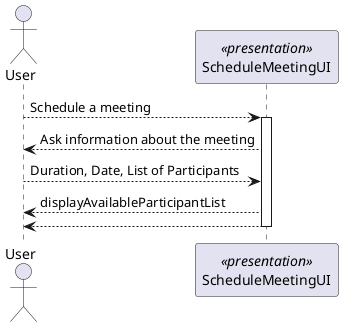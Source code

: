 @startuml
'http://plantuml.com/skinparam.html
skinparam handwritten false
skinparam packageStyle rect
skinparam defaultFontName FG Virgil
skinparam shadowing false

actor User as Actor
participant ScheduleMeetingUI as UI <<presentation>>



Actor --> UI: Schedule a meeting
activate UI


        UI --> Actor: Ask information about the meeting
        Actor --> UI: Duration, Date, List of Participants
        UI-->Actor: displayAvailableParticipantList
        UI-->Actor




deactivate UI
@enduml